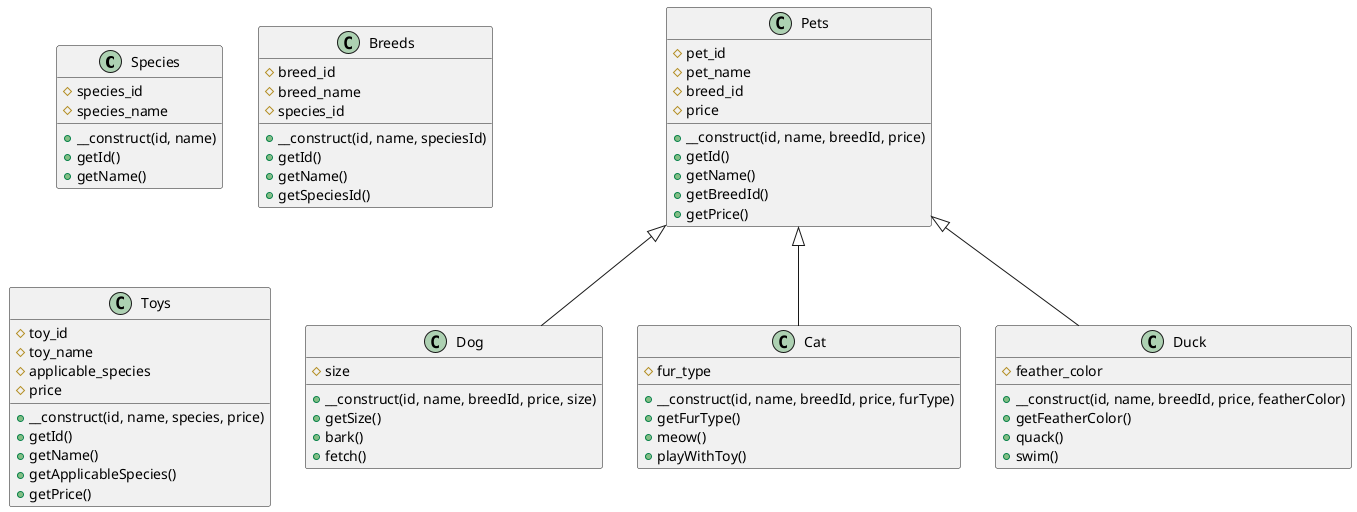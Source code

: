 @startuml

class Species {
  # species_id
  # species_name
  + __construct(id, name)
  + getId()
  + getName()
}

class Breeds {
  # breed_id
  # breed_name
  # species_id
  + __construct(id, name, speciesId)
  + getId()
  + getName()
  + getSpeciesId()
}

class Pets {
  # pet_id
  # pet_name
  # breed_id
  # price
  + __construct(id, name, breedId, price)
  + getId()
  + getName()
  + getBreedId()
  + getPrice()
}

class Dog extends Pets {
  # size
  + __construct(id, name, breedId, price, size)
  + getSize()
  + bark()
  + fetch()
}

class Cat extends Pets {
  # fur_type
  + __construct(id, name, breedId, price, furType)
  + getFurType()
  + meow()
  + playWithToy()
}

class Duck extends Pets {
  # feather_color
  + __construct(id, name, breedId, price, featherColor)
  + getFeatherColor()
  + quack()
  + swim()
}

class Toys {
  # toy_id
  # toy_name
  # applicable_species
  # price
  + __construct(id, name, species, price)
  + getId()
  + getName()
  + getApplicableSpecies()
  + getPrice()
}

@enduml
